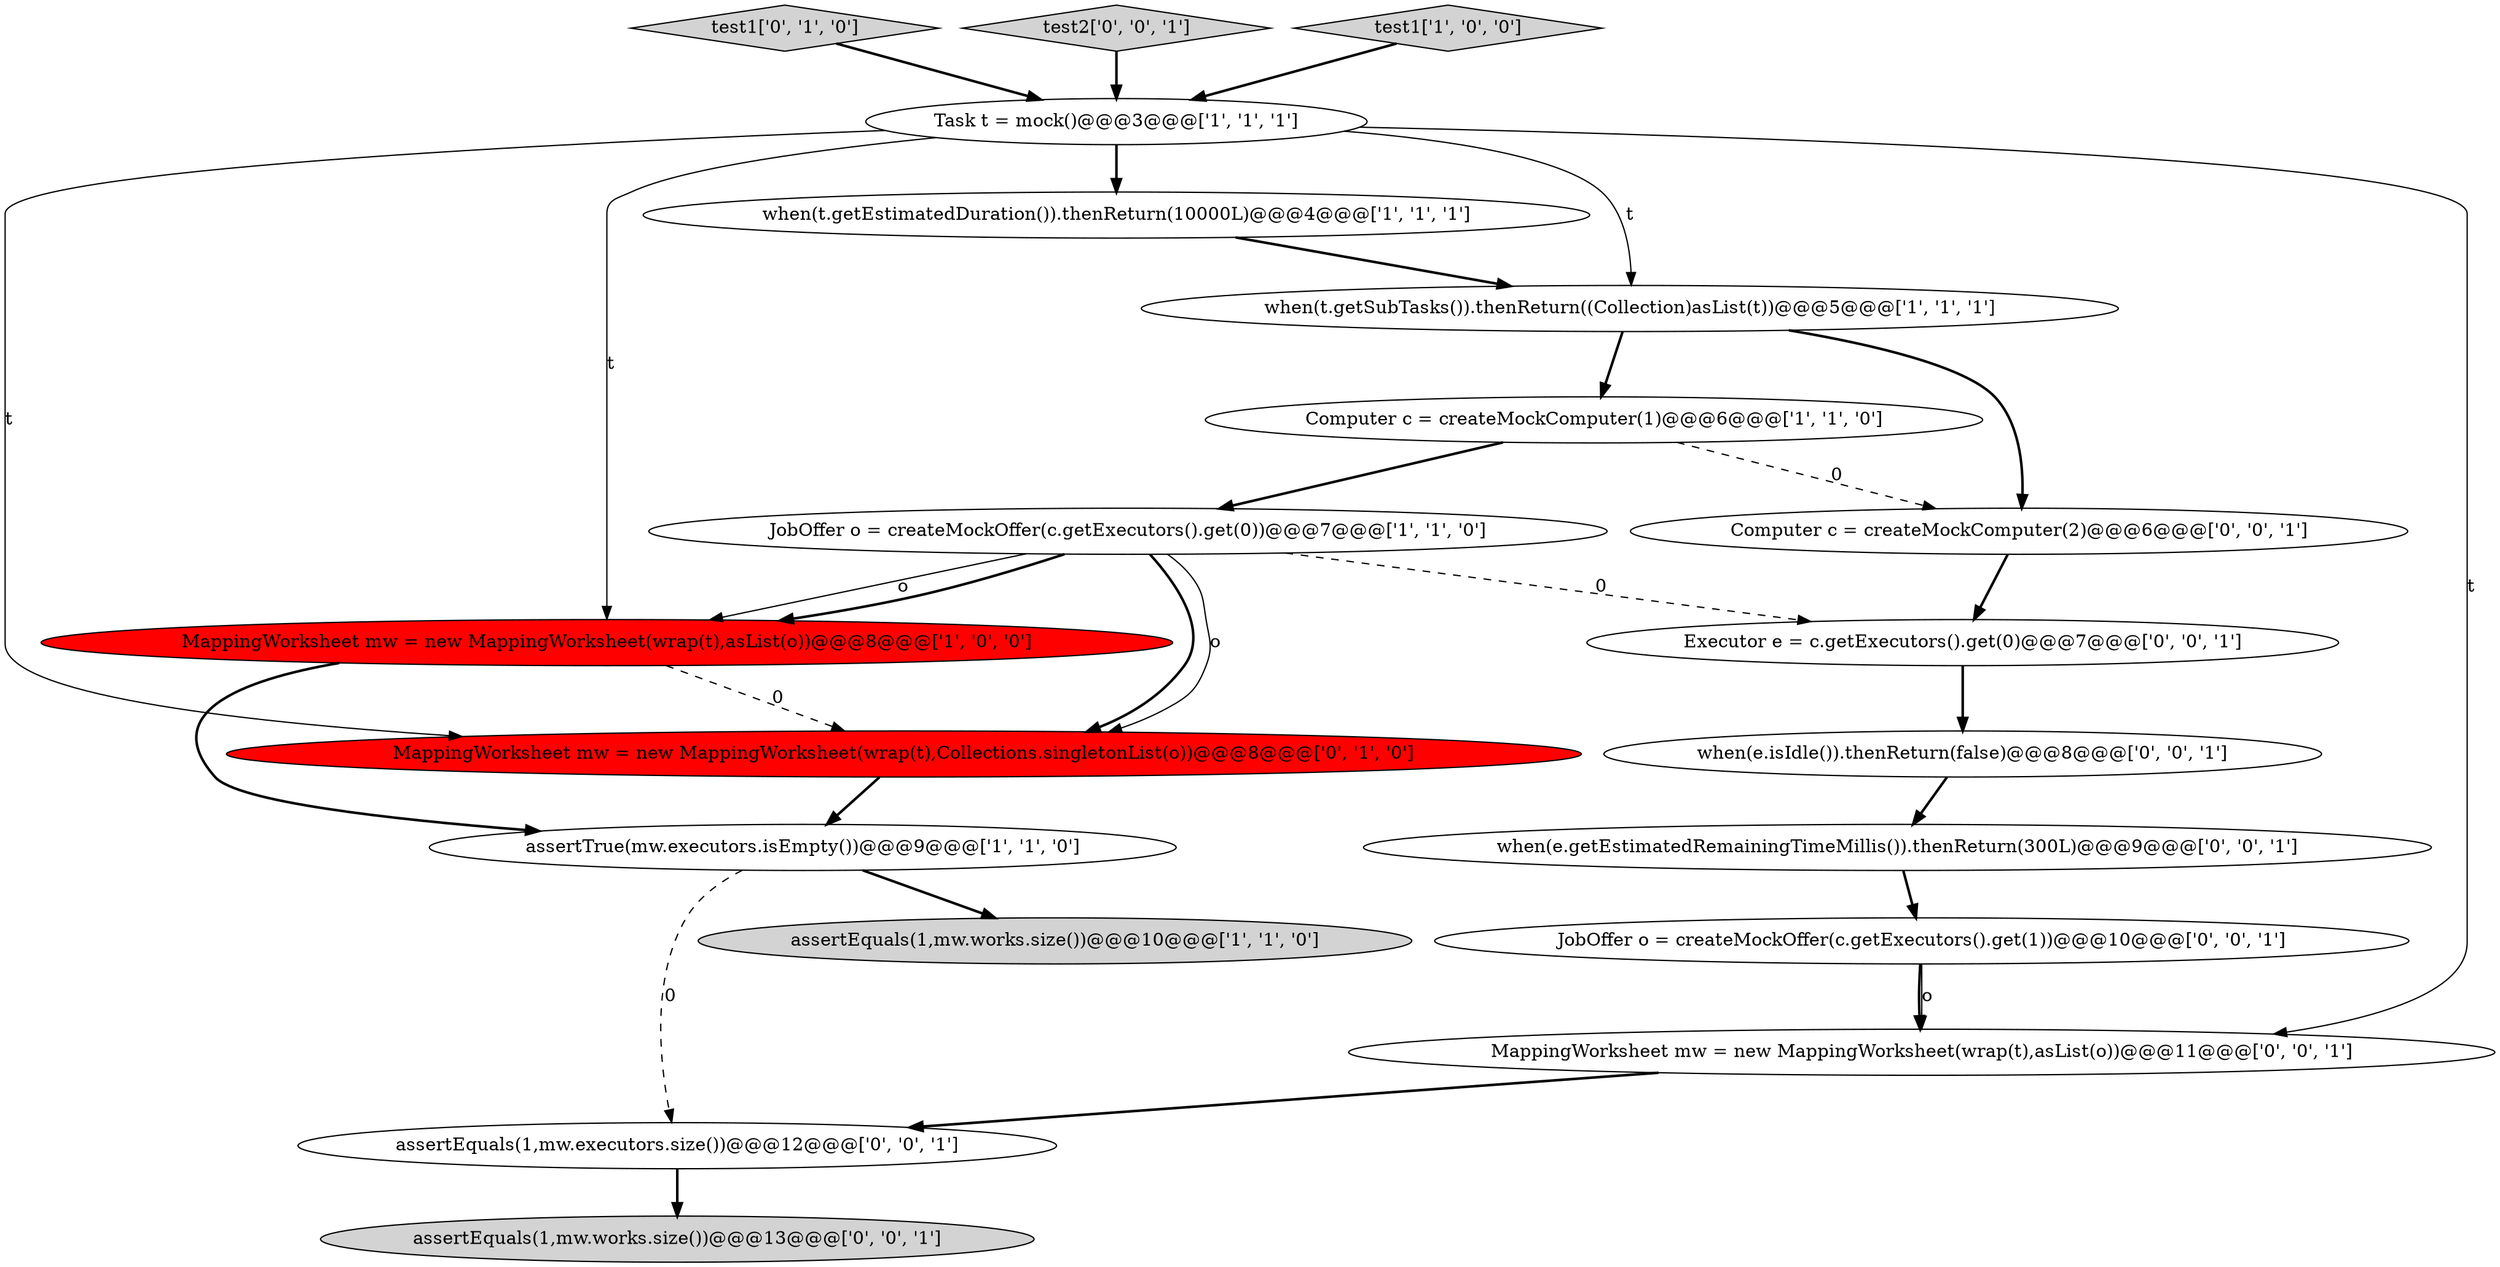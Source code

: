 digraph {
5 [style = filled, label = "JobOffer o = createMockOffer(c.getExecutors().get(0))@@@7@@@['1', '1', '0']", fillcolor = white, shape = ellipse image = "AAA0AAABBB1BBB"];
16 [style = filled, label = "assertEquals(1,mw.works.size())@@@13@@@['0', '0', '1']", fillcolor = lightgray, shape = ellipse image = "AAA0AAABBB3BBB"];
7 [style = filled, label = "MappingWorksheet mw = new MappingWorksheet(wrap(t),asList(o))@@@8@@@['1', '0', '0']", fillcolor = red, shape = ellipse image = "AAA1AAABBB1BBB"];
3 [style = filled, label = "when(t.getEstimatedDuration()).thenReturn(10000L)@@@4@@@['1', '1', '1']", fillcolor = white, shape = ellipse image = "AAA0AAABBB1BBB"];
9 [style = filled, label = "MappingWorksheet mw = new MappingWorksheet(wrap(t),Collections.singletonList(o))@@@8@@@['0', '1', '0']", fillcolor = red, shape = ellipse image = "AAA1AAABBB2BBB"];
10 [style = filled, label = "test1['0', '1', '0']", fillcolor = lightgray, shape = diamond image = "AAA0AAABBB2BBB"];
11 [style = filled, label = "when(e.getEstimatedRemainingTimeMillis()).thenReturn(300L)@@@9@@@['0', '0', '1']", fillcolor = white, shape = ellipse image = "AAA0AAABBB3BBB"];
2 [style = filled, label = "assertEquals(1,mw.works.size())@@@10@@@['1', '1', '0']", fillcolor = lightgray, shape = ellipse image = "AAA0AAABBB1BBB"];
8 [style = filled, label = "Computer c = createMockComputer(1)@@@6@@@['1', '1', '0']", fillcolor = white, shape = ellipse image = "AAA0AAABBB1BBB"];
13 [style = filled, label = "when(e.isIdle()).thenReturn(false)@@@8@@@['0', '0', '1']", fillcolor = white, shape = ellipse image = "AAA0AAABBB3BBB"];
17 [style = filled, label = "JobOffer o = createMockOffer(c.getExecutors().get(1))@@@10@@@['0', '0', '1']", fillcolor = white, shape = ellipse image = "AAA0AAABBB3BBB"];
19 [style = filled, label = "test2['0', '0', '1']", fillcolor = lightgray, shape = diamond image = "AAA0AAABBB3BBB"];
18 [style = filled, label = "assertEquals(1,mw.executors.size())@@@12@@@['0', '0', '1']", fillcolor = white, shape = ellipse image = "AAA0AAABBB3BBB"];
15 [style = filled, label = "Computer c = createMockComputer(2)@@@6@@@['0', '0', '1']", fillcolor = white, shape = ellipse image = "AAA0AAABBB3BBB"];
12 [style = filled, label = "Executor e = c.getExecutors().get(0)@@@7@@@['0', '0', '1']", fillcolor = white, shape = ellipse image = "AAA0AAABBB3BBB"];
1 [style = filled, label = "when(t.getSubTasks()).thenReturn((Collection)asList(t))@@@5@@@['1', '1', '1']", fillcolor = white, shape = ellipse image = "AAA0AAABBB1BBB"];
4 [style = filled, label = "test1['1', '0', '0']", fillcolor = lightgray, shape = diamond image = "AAA0AAABBB1BBB"];
0 [style = filled, label = "assertTrue(mw.executors.isEmpty())@@@9@@@['1', '1', '0']", fillcolor = white, shape = ellipse image = "AAA0AAABBB1BBB"];
6 [style = filled, label = "Task t = mock()@@@3@@@['1', '1', '1']", fillcolor = white, shape = ellipse image = "AAA0AAABBB1BBB"];
14 [style = filled, label = "MappingWorksheet mw = new MappingWorksheet(wrap(t),asList(o))@@@11@@@['0', '0', '1']", fillcolor = white, shape = ellipse image = "AAA0AAABBB3BBB"];
6->3 [style = bold, label=""];
5->12 [style = dashed, label="0"];
1->8 [style = bold, label=""];
9->0 [style = bold, label=""];
3->1 [style = bold, label=""];
5->9 [style = bold, label=""];
4->6 [style = bold, label=""];
6->9 [style = solid, label="t"];
1->15 [style = bold, label=""];
8->15 [style = dashed, label="0"];
0->2 [style = bold, label=""];
6->7 [style = solid, label="t"];
7->0 [style = bold, label=""];
19->6 [style = bold, label=""];
13->11 [style = bold, label=""];
10->6 [style = bold, label=""];
6->1 [style = solid, label="t"];
12->13 [style = bold, label=""];
5->7 [style = solid, label="o"];
5->9 [style = solid, label="o"];
8->5 [style = bold, label=""];
17->14 [style = bold, label=""];
6->14 [style = solid, label="t"];
7->9 [style = dashed, label="0"];
0->18 [style = dashed, label="0"];
5->7 [style = bold, label=""];
11->17 [style = bold, label=""];
14->18 [style = bold, label=""];
15->12 [style = bold, label=""];
17->14 [style = solid, label="o"];
18->16 [style = bold, label=""];
}
